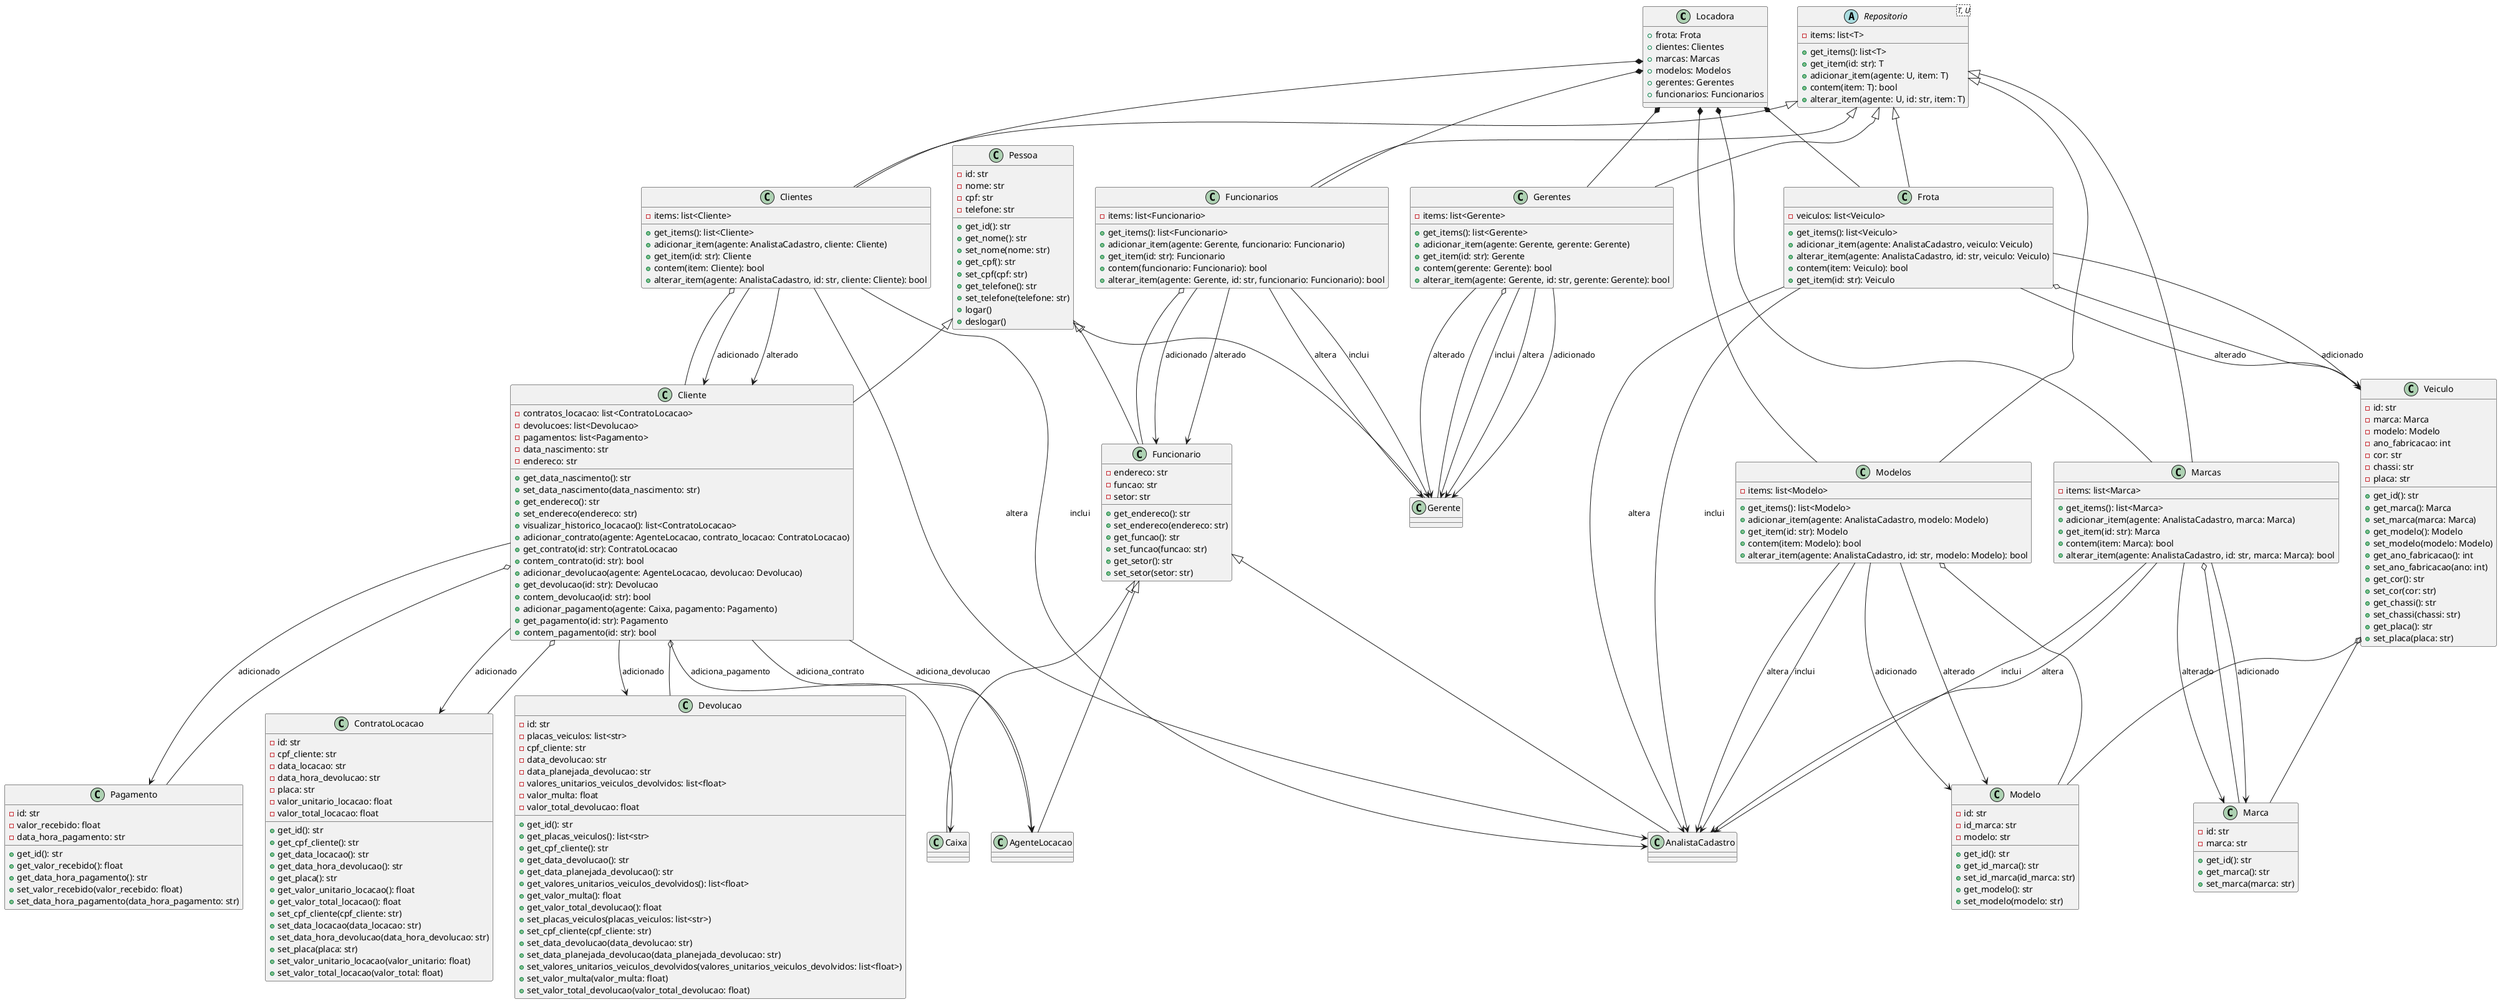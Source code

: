 @startuml
class Locadora {
    + frota: Frota
    + clientes: Clientes
    + marcas: Marcas
    + modelos: Modelos
    + gerentes: Gerentes
    + funcionarios: Funcionarios
}
Locadora *-- Frota
Locadora *-- Clientes
Locadora *-- Marcas
Locadora *-- Modelos
Locadora *-- Gerentes
Locadora *-- Funcionarios

abstract class Repositorio<T, U> {
    - items: list<T>
    + get_items(): list<T>
    + get_item(id: str): T
    + adicionar_item(agente: U, item: T)
    + contem(item: T): bool
    + alterar_item(agente: U, id: str, item: T)
}

class Frota extends Repositorio<Veiculo, AnalistaCadastro> {
    - veiculos: list<Veiculo>
    + get_items(): list<Veiculo>
    + adicionar_item(agente: AnalistaCadastro, veiculo: Veiculo)
    + alterar_item(agente: AnalistaCadastro, id: str, veiculo: Veiculo)
    + contem(item: Veiculo): bool
    + get_item(id: str): Veiculo
}
Frota o-- Veiculo

class Veiculo {
    - id: str
    - marca: Marca
    - modelo: Modelo
    - ano_fabricacao: int
    - cor: str
    - chassi: str
    - placa: str
    + get_id(): str
    + get_marca(): Marca
    + set_marca(marca: Marca)
    + get_modelo(): Modelo
    + set_modelo(modelo: Modelo)
    + get_ano_fabricacao(): int
    + set_ano_fabricacao(ano: int)
    + get_cor(): str
    + set_cor(cor: str)
    + get_chassi(): str
    + set_chassi(chassi: str)
    + get_placa(): str
    + set_placa(placa: str)
}
Veiculo o-- Marca
Veiculo o-- Modelo

class Marcas extends Repositorio<Marca, AnalistaCadastro> {
    - items: list<Marca>
    + get_items(): list<Marca>
    + adicionar_item(agente: AnalistaCadastro, marca: Marca)
    + get_item(id: str): Marca
    + contem(item: Marca): bool
    + alterar_item(agente: AnalistaCadastro, id: str, marca: Marca): bool
}
Marcas o-- Marca

class Modelos extends Repositorio<Modelo, AnalistaCadastro> {
    - items: list<Modelo>
    + get_items(): list<Modelo>
    + adicionar_item(agente: AnalistaCadastro, modelo: Modelo)
    + get_item(id: str): Modelo
    + contem(item: Modelo): bool
    + alterar_item(agente: AnalistaCadastro, id: str, modelo: Modelo): bool
}
Modelos o-- Modelo

class Marca {
    - id: str
    - marca: str
    + get_id(): str
    + get_marca(): str
    + set_marca(marca: str)
}

class Modelo {
    - id: str
    - id_marca: str
    - modelo: str
    + get_id(): str
    + get_id_marca(): str
    + set_id_marca(id_marca: str)
    + get_modelo(): str
    + set_modelo(modelo: str)
}

class Pessoa {
    - id: str
    - nome: str
    - cpf: str
    - telefone: str
    + get_id(): str
    + get_nome(): str
    + set_nome(nome: str)
    + get_cpf(): str
    + set_cpf(cpf: str)
    + get_telefone(): str
    + set_telefone(telefone: str)
    + logar()
    + deslogar()
}

class Clientes extends Repositorio<Cliente, AnalistaCadastro> {
    - items: list<Cliente>
    + get_items(): list<Cliente>
    + adicionar_item(agente: AnalistaCadastro, cliente: Cliente)
    + get_item(id: str): Cliente
    + contem(item: Cliente): bool
    + alterar_item(agente: AnalistaCadastro, id: str, cliente: Cliente): bool
}
Clientes o-- Cliente

class Cliente extends Pessoa {
    - contratos_locacao: list<ContratoLocacao>
    - devolucoes: list<Devolucao>
    - pagamentos: list<Pagamento>
    - data_nascimento: str
    - endereco: str
    + get_data_nascimento(): str
    + set_data_nascimento(data_nascimento: str)
    + get_endereco(): str
    + set_endereco(endereco: str)
    + visualizar_historico_locacao(): list<ContratoLocacao>
    + adicionar_contrato(agente: AgenteLocacao, contrato_locacao: ContratoLocacao)
    + get_contrato(id: str): ContratoLocacao
    + contem_contrato(id: str): bool
    + adicionar_devolucao(agente: AgenteLocacao, devolucao: Devolucao)
    + get_devolucao(id: str): Devolucao
    + contem_devolucao(id: str): bool
    + adicionar_pagamento(agente: Caixa, pagamento: Pagamento)
    + get_pagamento(id: str): Pagamento
    + contem_pagamento(id: str): bool
}
Cliente o-- ContratoLocacao
Cliente o-- Devolucao
Cliente o-- Pagamento

class Funcionarios extends Repositorio<Funcionario, Gerente> {
    - items: list<Funcionario>
    + get_items(): list<Funcionario>
    + adicionar_item(agente: Gerente, funcionario: Funcionario)
    + get_item(id: str): Funcionario
    + contem(funcionario: Funcionario): bool
    + alterar_item(agente: Gerente, id: str, funcionario: Funcionario): bool
}
Funcionarios o-- Funcionario

class Gerentes extends Repositorio<Gerente, Gerente> {
    - items: list<Gerente>
    + get_items(): list<Gerente>
    + adicionar_item(agente: Gerente, gerente: Gerente)
    + get_item(id: str): Gerente
    + contem(gerente: Gerente): bool
    + alterar_item(agente: Gerente, id: str, gerente: Gerente): bool
}
Gerentes o-- Gerente

class Funcionario extends Pessoa {
    - endereco: str
    - funcao: str
    - setor: str
    + get_endereco(): str
    + set_endereco(endereco: str)
    + get_funcao(): str
    + set_funcao(funcao: str)
    + get_setor(): str
    + set_setor(setor: str)
}

class AgenteLocacao extends Funcionario {}
class AnalistaCadastro extends Funcionario {}
class Caixa extends Funcionario {}
class Gerente extends Pessoa {}

class ContratoLocacao {
    - id: str
    - cpf_cliente: str
    - data_locacao: str
    - data_hora_devolucao: str
    - placa: str
    - valor_unitario_locacao: float
    - valor_total_locacao: float
    + get_id(): str
    + get_cpf_cliente(): str
    + get_data_locacao(): str
    + get_data_hora_devolucao(): str
    + get_placa(): str
    + get_valor_unitario_locacao(): float
    + get_valor_total_locacao(): float
    + set_cpf_cliente(cpf_cliente: str)
    + set_data_locacao(data_locacao: str)
    + set_data_hora_devolucao(data_hora_devolucao: str)
    + set_placa(placa: str)
    + set_valor_unitario_locacao(valor_unitario: float)
    + set_valor_total_locacao(valor_total: float)
}

class Devolucao {
    - id: str
    - placas_veiculos: list<str>
    - cpf_cliente: str
    - data_devolucao: str
    - data_planejada_devolucao: str
    - valores_unitarios_veiculos_devolvidos: list<float>
    - valor_multa: float
    - valor_total_devolucao: float
    + get_id(): str
    + get_placas_veiculos(): list<str>
    + get_cpf_cliente(): str
    + get_data_devolucao(): str
    + get_data_planejada_devolucao(): str
    + get_valores_unitarios_veiculos_devolvidos(): list<float>
    + get_valor_multa(): float
    + get_valor_total_devolucao(): float
    + set_placas_veiculos(placas_veiculos: list<str>)
    + set_cpf_cliente(cpf_cliente: str)
    + set_data_devolucao(data_devolucao: str)
    + set_data_planejada_devolucao(data_planejada_devolucao: str)
    + set_valores_unitarios_veiculos_devolvidos(valores_unitarios_veiculos_devolvidos: list<float>)
    + set_valor_multa(valor_multa: float)
    + set_valor_total_devolucao(valor_total_devolucao: float)
}

class Pagamento {
    - id: str
    - valor_recebido: float
    - data_hora_pagamento: str
    + get_id(): str
    + get_valor_recebido(): float
    + get_data_hora_pagamento(): str
    + set_valor_recebido(valor_recebido: float)
    + set_data_hora_pagamento(data_hora_pagamento: str)
}


Frota --> AnalistaCadastro : inclui
Frota --> AnalistaCadastro : altera
Frota --> Veiculo : adicionado
Frota --> Veiculo : alterado

Marcas --> AnalistaCadastro : inclui
Marcas --> AnalistaCadastro : altera
Marcas --> Marca : adicionado
Marcas --> Marca : alterado

Modelos --> AnalistaCadastro : inclui
Modelos --> AnalistaCadastro : altera
Modelos --> Modelo : adicionado
Modelos --> Modelo : alterado

Clientes --> AnalistaCadastro : inclui
Clientes --> AnalistaCadastro : altera
Clientes --> Cliente : adicionado
Clientes --> Cliente : alterado

Funcionarios --> Gerente : inclui
Funcionarios --> Gerente : altera
Funcionarios --> Funcionario : adicionado
Funcionarios --> Funcionario : alterado

Gerentes --> Gerente : inclui
Gerentes --> Gerente : altera
Gerentes --> Gerente : adicionado
Gerentes --> Gerente : alterado

Cliente --> AgenteLocacao : adiciona_contrato
Cliente --> AgenteLocacao : adiciona_devolucao
Cliente --> Caixa : adiciona_pagamento
Cliente --> ContratoLocacao : adicionado
Cliente --> Devolucao : adicionado
Cliente --> Pagamento : adicionado

@enduml
